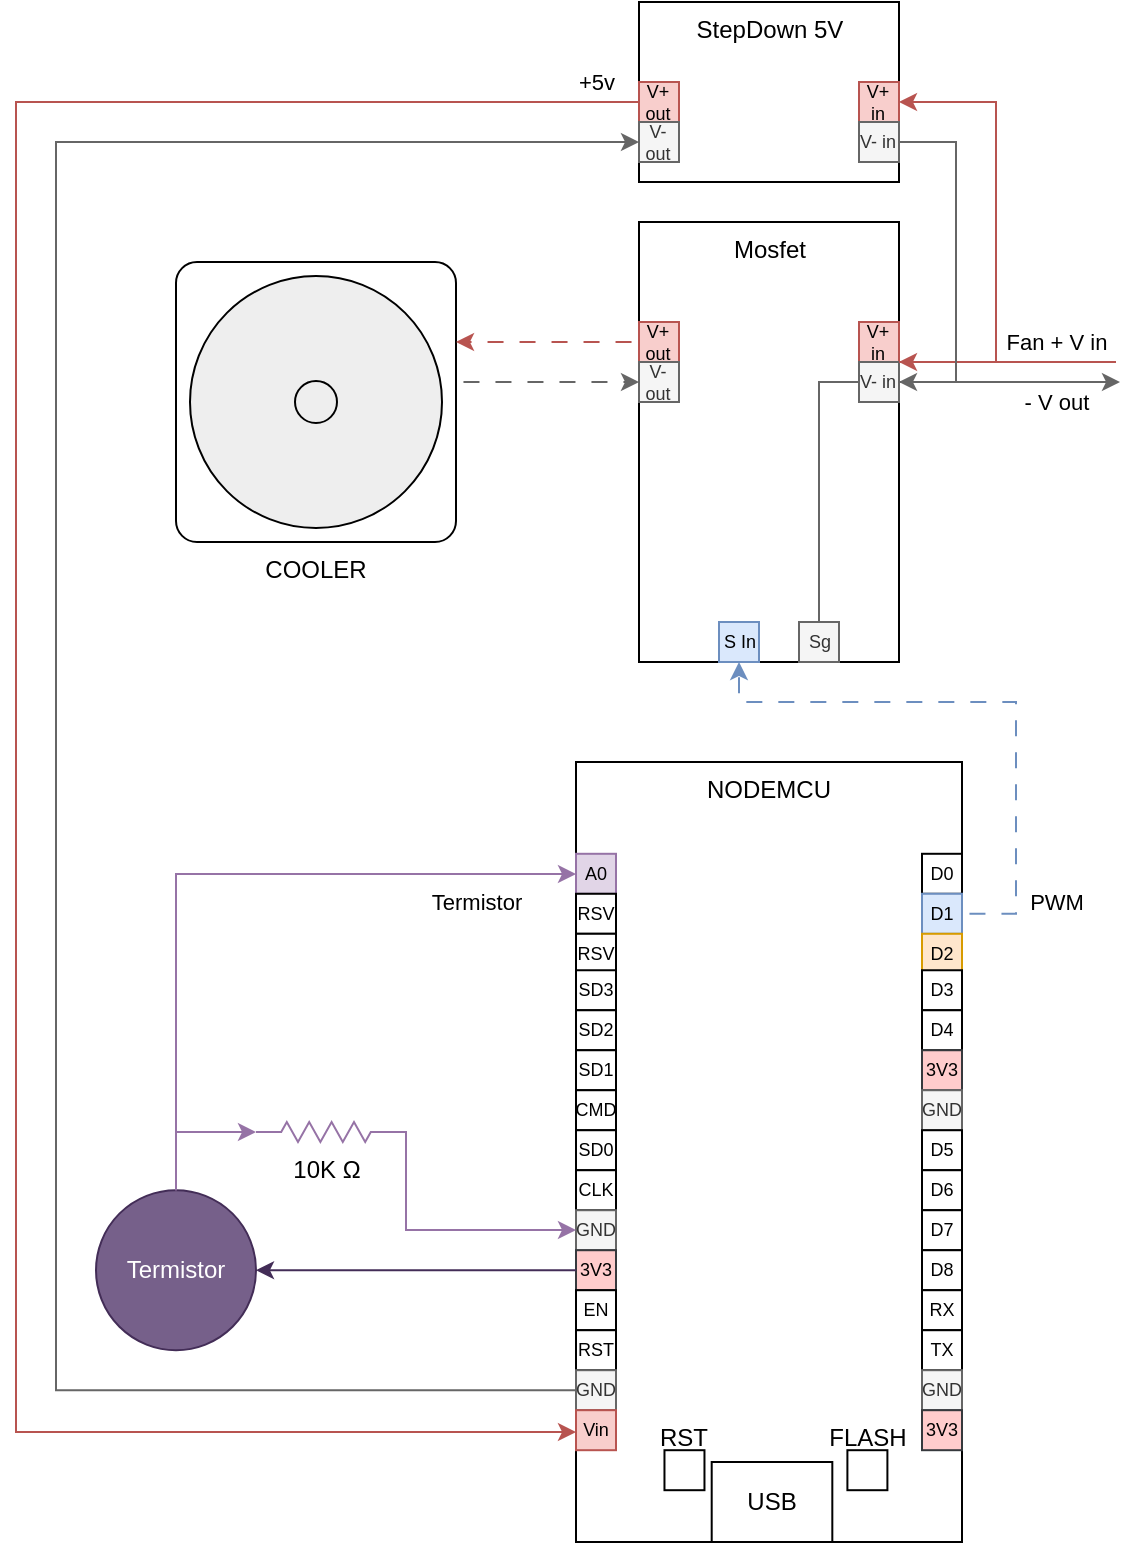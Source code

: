 <mxfile version="25.0.3">
  <diagram id="HrwSt24TEfb3lT84zdlZ" name="Step + Mosfet">
    <mxGraphModel dx="1481" dy="776" grid="1" gridSize="10" guides="1" tooltips="1" connect="1" arrows="1" fold="1" page="1" pageScale="1" pageWidth="827" pageHeight="1169" math="0" shadow="0">
      <root>
        <mxCell id="0" />
        <mxCell id="1" parent="0" />
        <mxCell id="j6RYW2Encp40kcF4Ty5e-2" value="Mosfet" style="rounded=0;whiteSpace=wrap;html=1;container=1;verticalAlign=top;direction=east;" parent="1" vertex="1">
          <mxGeometry x="381.5" y="180" width="130" height="220.002" as="geometry" />
        </mxCell>
        <mxCell id="j6RYW2Encp40kcF4Ty5e-3" value="V+ in" style="rounded=0;whiteSpace=wrap;html=1;fontSize=9;fillColor=#f8cecc;strokeColor=#b85450;" parent="j6RYW2Encp40kcF4Ty5e-2" vertex="1">
          <mxGeometry x="109.998" y="49.998" width="20" height="20" as="geometry" />
        </mxCell>
        <mxCell id="j6RYW2Encp40kcF4Ty5e-4" style="edgeStyle=orthogonalEdgeStyle;rounded=0;orthogonalLoop=1;jettySize=auto;html=1;fillColor=#f5f5f5;strokeColor=#666666;endArrow=none;endFill=0;" parent="j6RYW2Encp40kcF4Ty5e-2" source="j6RYW2Encp40kcF4Ty5e-5" target="j6RYW2Encp40kcF4Ty5e-8" edge="1">
          <mxGeometry relative="1" as="geometry" />
        </mxCell>
        <mxCell id="j6RYW2Encp40kcF4Ty5e-5" value="V- in" style="rounded=0;whiteSpace=wrap;html=1;fontSize=9;fillColor=#f5f5f5;fontColor=#333333;strokeColor=#666666;" parent="j6RYW2Encp40kcF4Ty5e-2" vertex="1">
          <mxGeometry x="109.998" y="70.001" width="20" height="20" as="geometry" />
        </mxCell>
        <mxCell id="j6RYW2Encp40kcF4Ty5e-6" value="&lt;div&gt;V+&lt;/div&gt;&lt;div&gt;out&lt;/div&gt;" style="rounded=0;whiteSpace=wrap;html=1;fontSize=9;fillColor=#f8cecc;strokeColor=#b85450;" parent="j6RYW2Encp40kcF4Ty5e-2" vertex="1">
          <mxGeometry x="-0.002" y="49.998" width="20" height="20" as="geometry" />
        </mxCell>
        <mxCell id="j6RYW2Encp40kcF4Ty5e-7" value="&lt;div&gt;V-out&lt;/div&gt;" style="rounded=0;whiteSpace=wrap;html=1;fontSize=9;fillColor=#f5f5f5;fontColor=#333333;strokeColor=#666666;" parent="j6RYW2Encp40kcF4Ty5e-2" vertex="1">
          <mxGeometry x="-0.002" y="70.001" width="20" height="20" as="geometry" />
        </mxCell>
        <mxCell id="j6RYW2Encp40kcF4Ty5e-8" value="Sg" style="rounded=0;whiteSpace=wrap;html=1;fontSize=9;fillColor=#f5f5f5;strokeColor=#666666;fontColor=#333333;" parent="j6RYW2Encp40kcF4Ty5e-2" vertex="1">
          <mxGeometry x="80.0" y="200.002" width="20" height="20" as="geometry" />
        </mxCell>
        <mxCell id="j6RYW2Encp40kcF4Ty5e-9" value="S In" style="rounded=0;whiteSpace=wrap;html=1;fontSize=9;fillColor=#dae8fc;strokeColor=#6c8ebf;" parent="j6RYW2Encp40kcF4Ty5e-2" vertex="1">
          <mxGeometry x="40.0" y="200.002" width="20" height="20" as="geometry" />
        </mxCell>
        <mxCell id="j6RYW2Encp40kcF4Ty5e-69" value="- V out" style="edgeStyle=orthogonalEdgeStyle;rounded=0;orthogonalLoop=1;jettySize=auto;html=1;fillColor=#f5f5f5;strokeColor=#666666;flowAnimation=0;jumpStyle=arc;labelBackgroundColor=default;" parent="j6RYW2Encp40kcF4Ty5e-2" source="j6RYW2Encp40kcF4Ty5e-5" edge="1">
          <mxGeometry x="0.421" y="-10" relative="1" as="geometry">
            <mxPoint x="140" y="70" as="sourcePoint" />
            <Array as="points">
              <mxPoint x="189" y="80" />
              <mxPoint x="189" y="80" />
            </Array>
            <mxPoint x="240.5" y="80" as="targetPoint" />
            <mxPoint as="offset" />
          </mxGeometry>
        </mxCell>
        <mxCell id="j6RYW2Encp40kcF4Ty5e-11" value="NODEMCU" style="rounded=0;whiteSpace=wrap;html=1;container=1;labelPosition=center;verticalLabelPosition=middle;align=center;verticalAlign=top;horizontal=1;" parent="1" vertex="1">
          <mxGeometry x="350" y="450" width="193" height="390" as="geometry" />
        </mxCell>
        <mxCell id="j6RYW2Encp40kcF4Ty5e-12" value="USB" style="rounded=0;whiteSpace=wrap;html=1;" parent="j6RYW2Encp40kcF4Ty5e-11" vertex="1">
          <mxGeometry x="67.852" y="350" width="60.312" height="40" as="geometry" />
        </mxCell>
        <mxCell id="j6RYW2Encp40kcF4Ty5e-13" value="D0" style="rounded=0;whiteSpace=wrap;html=1;fontSize=9;" parent="j6RYW2Encp40kcF4Ty5e-11" vertex="1">
          <mxGeometry x="173.0" y="45.895" width="20" height="20" as="geometry" />
        </mxCell>
        <mxCell id="j6RYW2Encp40kcF4Ty5e-14" value="D1" style="rounded=0;whiteSpace=wrap;html=1;fontSize=9;fillColor=#dae8fc;strokeColor=#6c8ebf;" parent="j6RYW2Encp40kcF4Ty5e-11" vertex="1">
          <mxGeometry x="173.0" y="65.892" width="20" height="20" as="geometry" />
        </mxCell>
        <mxCell id="j6RYW2Encp40kcF4Ty5e-15" value="D2" style="rounded=0;whiteSpace=wrap;html=1;fontSize=9;fillColor=#ffe6cc;strokeColor=#d79b00;" parent="j6RYW2Encp40kcF4Ty5e-11" vertex="1">
          <mxGeometry x="173.0" y="85.889" width="20" height="20" as="geometry" />
        </mxCell>
        <mxCell id="j6RYW2Encp40kcF4Ty5e-16" value="D3" style="rounded=0;whiteSpace=wrap;html=1;fontSize=9;" parent="j6RYW2Encp40kcF4Ty5e-11" vertex="1">
          <mxGeometry x="173.0" y="104.126" width="20" height="20" as="geometry" />
        </mxCell>
        <mxCell id="j6RYW2Encp40kcF4Ty5e-17" value="D4" style="rounded=0;whiteSpace=wrap;html=1;fontSize=9;" parent="j6RYW2Encp40kcF4Ty5e-11" vertex="1">
          <mxGeometry x="173.0" y="124.123" width="20" height="20" as="geometry" />
        </mxCell>
        <mxCell id="j6RYW2Encp40kcF4Ty5e-18" value="3V3" style="rounded=0;whiteSpace=wrap;html=1;fontSize=9;fillColor=#ffcccc;strokeColor=#36393d;" parent="j6RYW2Encp40kcF4Ty5e-11" vertex="1">
          <mxGeometry x="173.0" y="144.12" width="20" height="20" as="geometry" />
        </mxCell>
        <mxCell id="j6RYW2Encp40kcF4Ty5e-19" value="GND" style="rounded=0;whiteSpace=wrap;html=1;fontSize=9;fillColor=#f5f5f5;fontColor=#333333;strokeColor=#666666;" parent="j6RYW2Encp40kcF4Ty5e-11" vertex="1">
          <mxGeometry x="173.0" y="164.117" width="20" height="20" as="geometry" />
        </mxCell>
        <mxCell id="j6RYW2Encp40kcF4Ty5e-20" value="D5" style="rounded=0;whiteSpace=wrap;html=1;fontSize=9;" parent="j6RYW2Encp40kcF4Ty5e-11" vertex="1">
          <mxGeometry x="173.0" y="184.114" width="20" height="20" as="geometry" />
        </mxCell>
        <mxCell id="j6RYW2Encp40kcF4Ty5e-21" value="D6" style="rounded=0;whiteSpace=wrap;html=1;fontSize=9;" parent="j6RYW2Encp40kcF4Ty5e-11" vertex="1">
          <mxGeometry x="173.0" y="204.111" width="20" height="20" as="geometry" />
        </mxCell>
        <mxCell id="j6RYW2Encp40kcF4Ty5e-22" value="D7" style="rounded=0;whiteSpace=wrap;html=1;fontSize=9;" parent="j6RYW2Encp40kcF4Ty5e-11" vertex="1">
          <mxGeometry x="173.0" y="224.108" width="20" height="20" as="geometry" />
        </mxCell>
        <mxCell id="j6RYW2Encp40kcF4Ty5e-23" value="D8" style="rounded=0;whiteSpace=wrap;html=1;fontSize=9;" parent="j6RYW2Encp40kcF4Ty5e-11" vertex="1">
          <mxGeometry x="173.0" y="244.11" width="20" height="20" as="geometry" />
        </mxCell>
        <mxCell id="j6RYW2Encp40kcF4Ty5e-24" value="RX" style="rounded=0;whiteSpace=wrap;html=1;fontSize=9;" parent="j6RYW2Encp40kcF4Ty5e-11" vertex="1">
          <mxGeometry x="173.0" y="264.107" width="20" height="20" as="geometry" />
        </mxCell>
        <mxCell id="j6RYW2Encp40kcF4Ty5e-25" value="TX" style="rounded=0;whiteSpace=wrap;html=1;fontSize=9;" parent="j6RYW2Encp40kcF4Ty5e-11" vertex="1">
          <mxGeometry x="173.0" y="284.104" width="20" height="20" as="geometry" />
        </mxCell>
        <mxCell id="j6RYW2Encp40kcF4Ty5e-26" value="GND" style="rounded=0;whiteSpace=wrap;html=1;fontSize=9;fillColor=#f5f5f5;fontColor=#333333;strokeColor=#666666;" parent="j6RYW2Encp40kcF4Ty5e-11" vertex="1">
          <mxGeometry x="173.0" y="304.101" width="20" height="20" as="geometry" />
        </mxCell>
        <mxCell id="j6RYW2Encp40kcF4Ty5e-27" value="3V3" style="rounded=0;whiteSpace=wrap;html=1;fontSize=9;fillColor=#ffcccc;strokeColor=#36393d;" parent="j6RYW2Encp40kcF4Ty5e-11" vertex="1">
          <mxGeometry x="173.0" y="324.098" width="20" height="20" as="geometry" />
        </mxCell>
        <mxCell id="j6RYW2Encp40kcF4Ty5e-28" value="A0" style="rounded=0;whiteSpace=wrap;html=1;fontSize=9;fillColor=#e1d5e7;strokeColor=#9673a6;" parent="j6RYW2Encp40kcF4Ty5e-11" vertex="1">
          <mxGeometry x="-0.002" y="45.895" width="20" height="20" as="geometry" />
        </mxCell>
        <mxCell id="j6RYW2Encp40kcF4Ty5e-29" value="RSV" style="rounded=0;whiteSpace=wrap;html=1;fontSize=9;" parent="j6RYW2Encp40kcF4Ty5e-11" vertex="1">
          <mxGeometry x="-0.002" y="65.892" width="20" height="20" as="geometry" />
        </mxCell>
        <mxCell id="j6RYW2Encp40kcF4Ty5e-30" value="RSV" style="rounded=0;whiteSpace=wrap;html=1;fontSize=9;" parent="j6RYW2Encp40kcF4Ty5e-11" vertex="1">
          <mxGeometry x="-0.002" y="85.889" width="20" height="20" as="geometry" />
        </mxCell>
        <mxCell id="j6RYW2Encp40kcF4Ty5e-31" value="SD3" style="rounded=0;whiteSpace=wrap;html=1;fontSize=9;" parent="j6RYW2Encp40kcF4Ty5e-11" vertex="1">
          <mxGeometry x="-0.002" y="104.126" width="20" height="20" as="geometry" />
        </mxCell>
        <mxCell id="j6RYW2Encp40kcF4Ty5e-32" value="SD2" style="rounded=0;whiteSpace=wrap;html=1;fontSize=9;" parent="j6RYW2Encp40kcF4Ty5e-11" vertex="1">
          <mxGeometry x="-0.002" y="124.123" width="20" height="20" as="geometry" />
        </mxCell>
        <mxCell id="j6RYW2Encp40kcF4Ty5e-33" value="SD1" style="rounded=0;whiteSpace=wrap;html=1;fontSize=9;" parent="j6RYW2Encp40kcF4Ty5e-11" vertex="1">
          <mxGeometry x="-0.002" y="144.12" width="20" height="20" as="geometry" />
        </mxCell>
        <mxCell id="j6RYW2Encp40kcF4Ty5e-34" value="CMD" style="rounded=0;whiteSpace=wrap;html=1;fontSize=9;" parent="j6RYW2Encp40kcF4Ty5e-11" vertex="1">
          <mxGeometry x="-0.002" y="164.117" width="20" height="20" as="geometry" />
        </mxCell>
        <mxCell id="j6RYW2Encp40kcF4Ty5e-35" value="SD0" style="rounded=0;whiteSpace=wrap;html=1;fontSize=9;" parent="j6RYW2Encp40kcF4Ty5e-11" vertex="1">
          <mxGeometry x="-0.002" y="184.114" width="20" height="20" as="geometry" />
        </mxCell>
        <mxCell id="j6RYW2Encp40kcF4Ty5e-36" value="CLK" style="rounded=0;whiteSpace=wrap;html=1;fontSize=9;" parent="j6RYW2Encp40kcF4Ty5e-11" vertex="1">
          <mxGeometry x="-0.002" y="204.111" width="20" height="20" as="geometry" />
        </mxCell>
        <mxCell id="j6RYW2Encp40kcF4Ty5e-37" value="GND" style="rounded=0;whiteSpace=wrap;html=1;fontSize=9;fillColor=#f5f5f5;fontColor=#333333;strokeColor=#666666;" parent="j6RYW2Encp40kcF4Ty5e-11" vertex="1">
          <mxGeometry x="-0.002" y="224.108" width="20" height="20" as="geometry" />
        </mxCell>
        <mxCell id="j6RYW2Encp40kcF4Ty5e-38" value="3V3" style="rounded=0;whiteSpace=wrap;html=1;fontSize=9;fillColor=#ffcccc;strokeColor=#36393d;" parent="j6RYW2Encp40kcF4Ty5e-11" vertex="1">
          <mxGeometry x="-0.002" y="244.11" width="20" height="20" as="geometry" />
        </mxCell>
        <mxCell id="j6RYW2Encp40kcF4Ty5e-39" value="EN" style="rounded=0;whiteSpace=wrap;html=1;fontSize=9;" parent="j6RYW2Encp40kcF4Ty5e-11" vertex="1">
          <mxGeometry x="-0.002" y="264.107" width="20" height="20" as="geometry" />
        </mxCell>
        <mxCell id="j6RYW2Encp40kcF4Ty5e-40" value="RST" style="rounded=0;whiteSpace=wrap;html=1;fontSize=9;" parent="j6RYW2Encp40kcF4Ty5e-11" vertex="1">
          <mxGeometry x="-0.002" y="284.104" width="20" height="20" as="geometry" />
        </mxCell>
        <mxCell id="j6RYW2Encp40kcF4Ty5e-41" value="GND" style="rounded=0;whiteSpace=wrap;html=1;fontSize=9;fillColor=#f5f5f5;fontColor=#333333;strokeColor=#666666;" parent="j6RYW2Encp40kcF4Ty5e-11" vertex="1">
          <mxGeometry x="-0.002" y="304.101" width="20" height="20" as="geometry" />
        </mxCell>
        <mxCell id="j6RYW2Encp40kcF4Ty5e-42" value="Vin" style="rounded=0;whiteSpace=wrap;html=1;fontSize=9;fillColor=#f8cecc;strokeColor=#b85450;" parent="j6RYW2Encp40kcF4Ty5e-11" vertex="1">
          <mxGeometry x="-0.002" y="324.098" width="20" height="20" as="geometry" />
        </mxCell>
        <mxCell id="j6RYW2Encp40kcF4Ty5e-43" value="FLASH" style="rounded=0;whiteSpace=wrap;html=1;verticalAlign=top;horizontal=1;labelPosition=center;verticalLabelPosition=top;align=center;" parent="j6RYW2Encp40kcF4Ty5e-11" vertex="1">
          <mxGeometry x="135.701" y="344.098" width="20" height="20" as="geometry" />
        </mxCell>
        <mxCell id="j6RYW2Encp40kcF4Ty5e-44" value="RST" style="rounded=0;whiteSpace=wrap;html=1;verticalAlign=top;horizontal=1;labelPosition=center;verticalLabelPosition=top;align=center;" parent="j6RYW2Encp40kcF4Ty5e-11" vertex="1">
          <mxGeometry x="44.233" y="344.098" width="20" height="20" as="geometry" />
        </mxCell>
        <mxCell id="j6RYW2Encp40kcF4Ty5e-45" value="Termistor" style="ellipse;whiteSpace=wrap;html=1;aspect=fixed;fillColor=#76608a;strokeColor=#432D57;fontColor=#ffffff;" parent="1" vertex="1">
          <mxGeometry x="110" y="664.11" width="80" height="80" as="geometry" />
        </mxCell>
        <mxCell id="j6RYW2Encp40kcF4Ty5e-46" value="Termistor" style="edgeStyle=orthogonalEdgeStyle;rounded=0;orthogonalLoop=1;jettySize=auto;html=1;fillColor=#e1d5e7;strokeColor=#9673a6;flowAnimation=0;jumpStyle=arc;labelBackgroundColor=default;" parent="1" source="j6RYW2Encp40kcF4Ty5e-45" target="j6RYW2Encp40kcF4Ty5e-28" edge="1">
          <mxGeometry x="0.721" y="-14" relative="1" as="geometry">
            <mxPoint x="200" y="500" as="sourcePoint" />
            <Array as="points">
              <mxPoint x="150" y="506" />
            </Array>
            <mxPoint as="offset" />
          </mxGeometry>
        </mxCell>
        <mxCell id="j6RYW2Encp40kcF4Ty5e-47" style="edgeStyle=orthogonalEdgeStyle;rounded=0;orthogonalLoop=1;jettySize=auto;html=1;fillColor=#76608a;strokeColor=#432D57;flowAnimation=0;jumpStyle=arc;" parent="1" source="j6RYW2Encp40kcF4Ty5e-38" target="j6RYW2Encp40kcF4Ty5e-45" edge="1">
          <mxGeometry relative="1" as="geometry" />
        </mxCell>
        <mxCell id="j6RYW2Encp40kcF4Ty5e-48" style="edgeStyle=orthogonalEdgeStyle;rounded=0;orthogonalLoop=1;jettySize=auto;html=1;fillColor=#e1d5e7;strokeColor=#9673a6;flowAnimation=0;jumpStyle=arc;" parent="1" source="j6RYW2Encp40kcF4Ty5e-49" target="j6RYW2Encp40kcF4Ty5e-37" edge="1">
          <mxGeometry relative="1" as="geometry">
            <Array as="points">
              <mxPoint x="265" y="684" />
            </Array>
          </mxGeometry>
        </mxCell>
        <mxCell id="j6RYW2Encp40kcF4Ty5e-49" value="10K Ω" style="pointerEvents=1;verticalLabelPosition=bottom;shadow=0;dashed=0;align=center;html=1;verticalAlign=top;shape=mxgraph.electrical.resistors.resistor_2;fillColor=#e1d5e7;strokeColor=#9673a6;labelBackgroundColor=default;" parent="1" vertex="1">
          <mxGeometry x="190" y="630" width="70" height="10" as="geometry" />
        </mxCell>
        <mxCell id="j6RYW2Encp40kcF4Ty5e-50" style="edgeStyle=orthogonalEdgeStyle;rounded=0;orthogonalLoop=1;jettySize=auto;html=1;entryX=0;entryY=0.5;entryDx=0;entryDy=0;entryPerimeter=0;fillColor=#e1d5e7;strokeColor=#9673a6;flowAnimation=0;jumpStyle=arc;" parent="1" source="j6RYW2Encp40kcF4Ty5e-45" target="j6RYW2Encp40kcF4Ty5e-49" edge="1">
          <mxGeometry relative="1" as="geometry" />
        </mxCell>
        <mxCell id="j6RYW2Encp40kcF4Ty5e-54" value="PWM" style="edgeStyle=orthogonalEdgeStyle;rounded=0;orthogonalLoop=1;jettySize=auto;html=1;fillColor=#dae8fc;strokeColor=#6c8ebf;flowAnimation=1;jumpStyle=arc;labelBackgroundColor=default;" parent="1" source="j6RYW2Encp40kcF4Ty5e-14" target="j6RYW2Encp40kcF4Ty5e-9" edge="1">
          <mxGeometry x="-0.774" y="-20" relative="1" as="geometry">
            <mxPoint x="767" y="242.483" as="targetPoint" />
            <Array as="points">
              <mxPoint x="570" y="526" />
              <mxPoint x="570" y="420" />
            </Array>
            <mxPoint as="offset" />
          </mxGeometry>
        </mxCell>
        <mxCell id="j6RYW2Encp40kcF4Ty5e-55" value="+5v" style="edgeStyle=orthogonalEdgeStyle;rounded=0;orthogonalLoop=1;jettySize=auto;html=1;fillColor=#f8cecc;strokeColor=#b85450;flowAnimation=0;jumpStyle=arc;labelBackgroundColor=default;" parent="1" source="j6RYW2Encp40kcF4Ty5e-62" target="j6RYW2Encp40kcF4Ty5e-42" edge="1">
          <mxGeometry x="-0.966" y="-10" relative="1" as="geometry">
            <mxPoint x="190.0" y="824.983" as="sourcePoint" />
            <Array as="points">
              <mxPoint x="70" y="120" />
              <mxPoint x="70" y="785" />
            </Array>
            <mxPoint as="offset" />
          </mxGeometry>
        </mxCell>
        <mxCell id="j6RYW2Encp40kcF4Ty5e-58" value="StepDown 5V" style="rounded=0;whiteSpace=wrap;html=1;container=1;verticalAlign=top;direction=east;" parent="1" vertex="1">
          <mxGeometry x="381.5" y="70" width="130" height="90" as="geometry" />
        </mxCell>
        <mxCell id="j6RYW2Encp40kcF4Ty5e-59" value="V+ in" style="rounded=0;whiteSpace=wrap;html=1;fontSize=9;fillColor=#f8cecc;strokeColor=#b85450;" parent="j6RYW2Encp40kcF4Ty5e-58" vertex="1">
          <mxGeometry x="109.998" y="39.998" width="20" height="20" as="geometry" />
        </mxCell>
        <mxCell id="j6RYW2Encp40kcF4Ty5e-61" value="V- in" style="rounded=0;whiteSpace=wrap;html=1;fontSize=9;fillColor=#f5f5f5;fontColor=#333333;strokeColor=#666666;" parent="j6RYW2Encp40kcF4Ty5e-58" vertex="1">
          <mxGeometry x="109.998" y="60.001" width="20" height="20" as="geometry" />
        </mxCell>
        <mxCell id="j6RYW2Encp40kcF4Ty5e-62" value="&lt;div&gt;V+&lt;/div&gt;&lt;div&gt;out&lt;/div&gt;" style="rounded=0;whiteSpace=wrap;html=1;fontSize=9;fillColor=#f8cecc;strokeColor=#b85450;" parent="j6RYW2Encp40kcF4Ty5e-58" vertex="1">
          <mxGeometry x="-0.002" y="39.998" width="20" height="20" as="geometry" />
        </mxCell>
        <mxCell id="j6RYW2Encp40kcF4Ty5e-63" value="&lt;div&gt;V-out&lt;/div&gt;" style="rounded=0;whiteSpace=wrap;html=1;fontSize=9;fillColor=#f5f5f5;fontColor=#333333;strokeColor=#666666;" parent="j6RYW2Encp40kcF4Ty5e-58" vertex="1">
          <mxGeometry x="-0.002" y="60.001" width="20" height="20" as="geometry" />
        </mxCell>
        <mxCell id="j6RYW2Encp40kcF4Ty5e-67" value="Fan + V in" style="edgeStyle=orthogonalEdgeStyle;rounded=0;orthogonalLoop=1;jettySize=auto;html=1;fillColor=#f8cecc;strokeColor=#b85450;flowAnimation=0;jumpStyle=arc;labelBackgroundColor=default;" parent="1" target="j6RYW2Encp40kcF4Ty5e-3" edge="1">
          <mxGeometry x="-0.447" y="-10" relative="1" as="geometry">
            <mxPoint x="620" y="250" as="sourcePoint" />
            <Array as="points">
              <mxPoint x="620" y="250" />
              <mxPoint x="620" y="250" />
            </Array>
            <mxPoint x="820" y="330" as="targetPoint" />
            <mxPoint as="offset" />
          </mxGeometry>
        </mxCell>
        <mxCell id="j6RYW2Encp40kcF4Ty5e-68" style="edgeStyle=orthogonalEdgeStyle;rounded=0;orthogonalLoop=1;jettySize=auto;html=1;strokeColor=#b85450;align=center;verticalAlign=middle;fontFamily=Helvetica;fontSize=11;fontColor=default;labelBackgroundColor=default;jumpStyle=arc;endArrow=classic;flowAnimation=0;fillColor=#f8cecc;" parent="1" source="j6RYW2Encp40kcF4Ty5e-3" target="j6RYW2Encp40kcF4Ty5e-59" edge="1">
          <mxGeometry relative="1" as="geometry">
            <Array as="points">
              <mxPoint x="560" y="250" />
              <mxPoint x="560" y="120" />
            </Array>
          </mxGeometry>
        </mxCell>
        <mxCell id="x9_ibyh38mPB4LA863Rb-3" style="edgeStyle=orthogonalEdgeStyle;rounded=0;orthogonalLoop=1;jettySize=auto;html=1;entryX=0;entryY=0.5;entryDx=0;entryDy=0;fillColor=#f5f5f5;strokeColor=#666666;flowAnimation=1;" edge="1" parent="1" source="x9_ibyh38mPB4LA863Rb-1" target="j6RYW2Encp40kcF4Ty5e-7">
          <mxGeometry relative="1" as="geometry">
            <Array as="points">
              <mxPoint x="310" y="260" />
              <mxPoint x="310" y="260" />
            </Array>
          </mxGeometry>
        </mxCell>
        <mxCell id="x9_ibyh38mPB4LA863Rb-1" value="COOLER" style="whiteSpace=wrap;html=1;aspect=fixed;verticalLabelPosition=bottom;verticalAlign=top;shape=mxgraph.floorplan.water_cooler;labelBackgroundColor=default;" vertex="1" parent="1">
          <mxGeometry x="150" y="200" width="140" height="140" as="geometry" />
        </mxCell>
        <mxCell id="j6RYW2Encp40kcF4Ty5e-71" style="edgeStyle=orthogonalEdgeStyle;rounded=0;orthogonalLoop=1;jettySize=auto;html=1;strokeColor=#666666;align=center;verticalAlign=middle;fontFamily=Helvetica;fontSize=11;fontColor=default;labelBackgroundColor=default;jumpStyle=arc;endArrow=classic;flowAnimation=0;fillColor=#f5f5f5;endFill=1;startArrow=none;startFill=0;" parent="1" source="j6RYW2Encp40kcF4Ty5e-41" target="j6RYW2Encp40kcF4Ty5e-63" edge="1">
          <mxGeometry relative="1" as="geometry">
            <Array as="points">
              <mxPoint x="90" y="764" />
              <mxPoint x="90" y="140" />
            </Array>
          </mxGeometry>
        </mxCell>
        <mxCell id="x9_ibyh38mPB4LA863Rb-2" style="edgeStyle=orthogonalEdgeStyle;rounded=0;orthogonalLoop=1;jettySize=auto;html=1;fillColor=#f8cecc;strokeColor=#b85450;flowAnimation=1;" edge="1" parent="1" source="j6RYW2Encp40kcF4Ty5e-6" target="x9_ibyh38mPB4LA863Rb-1">
          <mxGeometry relative="1" as="geometry">
            <Array as="points">
              <mxPoint x="290" y="250" />
              <mxPoint x="290" y="250" />
            </Array>
          </mxGeometry>
        </mxCell>
        <mxCell id="j6RYW2Encp40kcF4Ty5e-70" value="" style="edgeStyle=orthogonalEdgeStyle;rounded=0;orthogonalLoop=1;jettySize=auto;html=1;fillColor=#f5f5f5;strokeColor=#666666;flowAnimation=0;jumpStyle=arc;" parent="1" source="j6RYW2Encp40kcF4Ty5e-61" target="j6RYW2Encp40kcF4Ty5e-5" edge="1">
          <mxGeometry relative="1" as="geometry">
            <mxPoint x="800" y="280" as="sourcePoint" />
            <Array as="points">
              <mxPoint x="540" y="140.001" />
              <mxPoint x="540" y="260.001" />
            </Array>
            <mxPoint x="490" y="280" as="targetPoint" />
          </mxGeometry>
        </mxCell>
      </root>
    </mxGraphModel>
  </diagram>
</mxfile>
